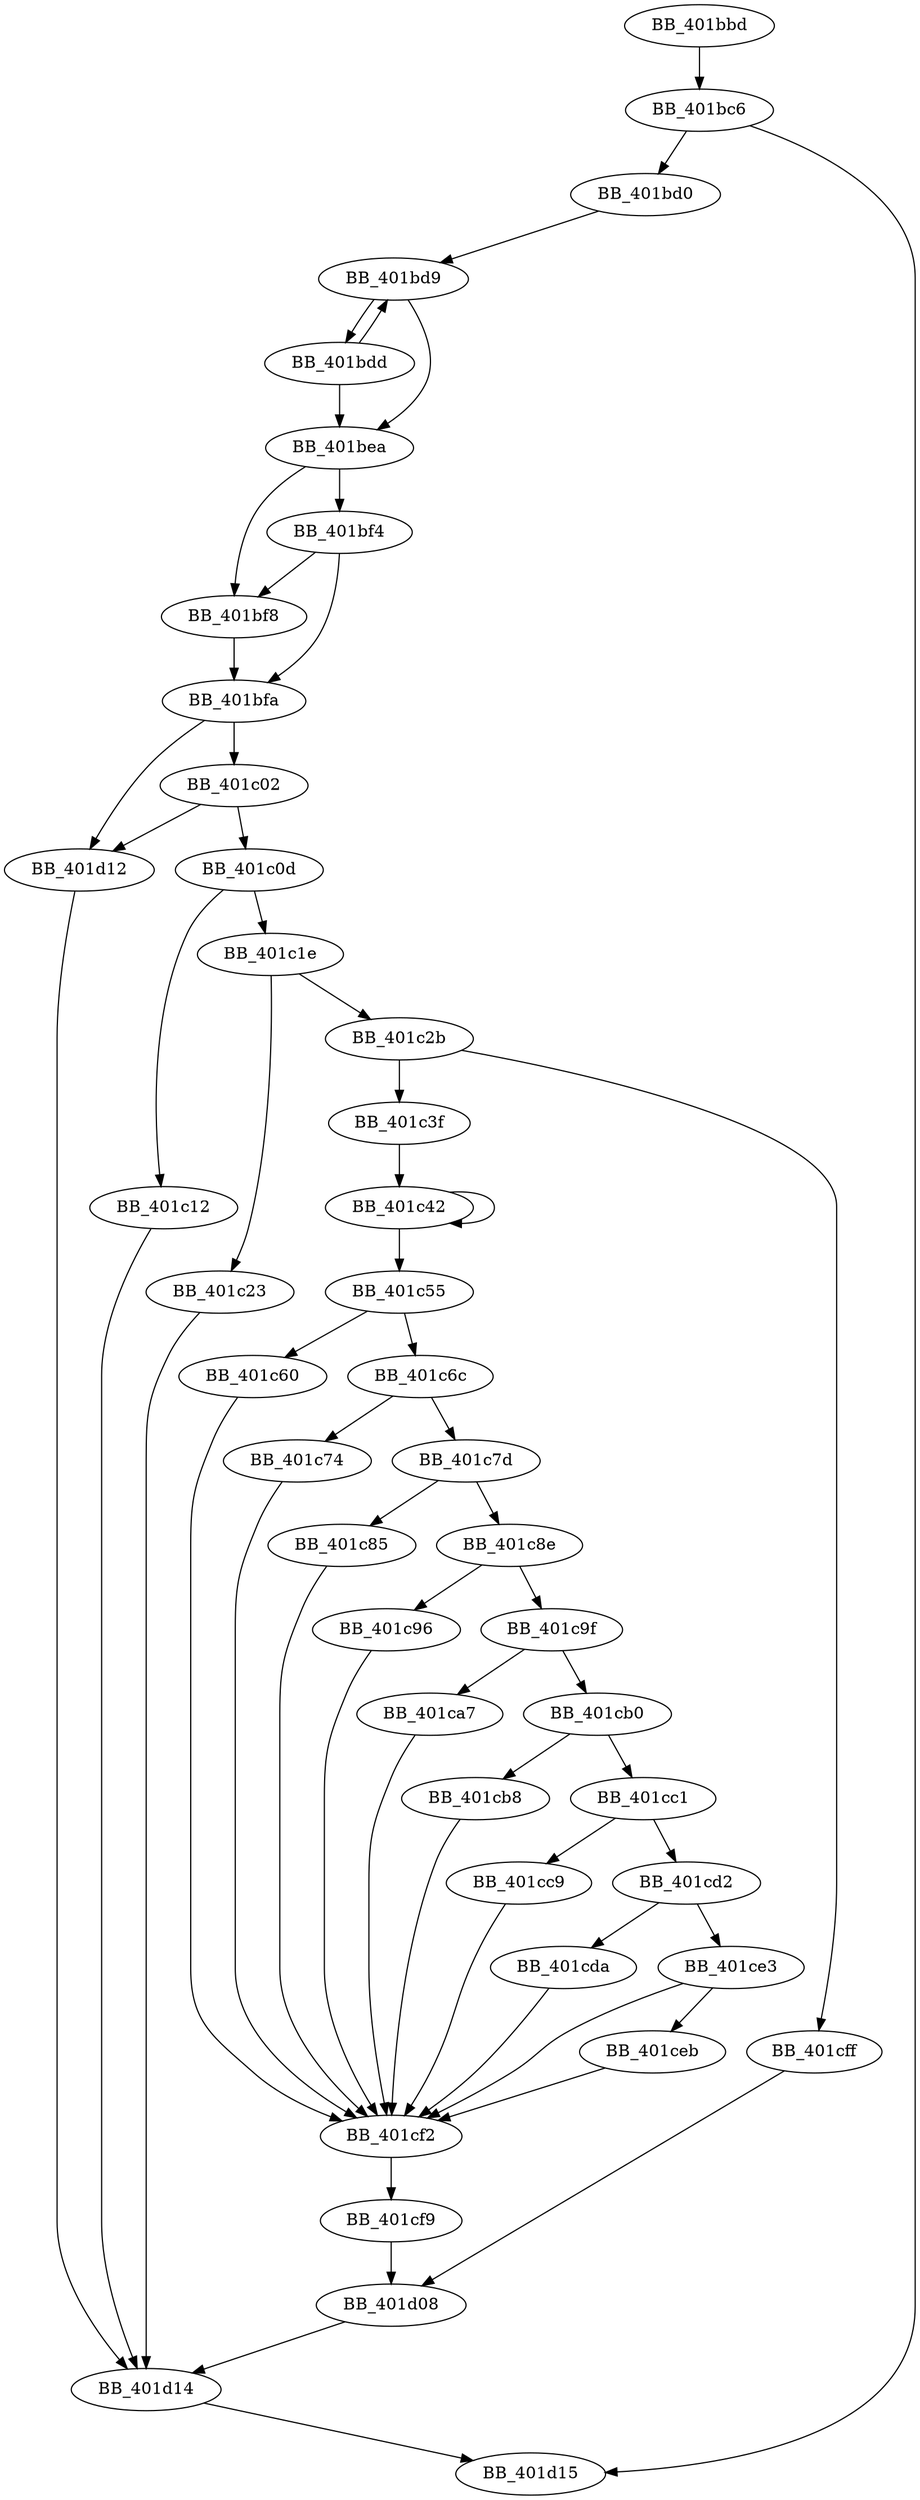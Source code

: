 DiGraph __XcptFilter{
BB_401bbd->BB_401bc6
BB_401bc6->BB_401bd0
BB_401bc6->BB_401d15
BB_401bd0->BB_401bd9
BB_401bd9->BB_401bdd
BB_401bd9->BB_401bea
BB_401bdd->BB_401bd9
BB_401bdd->BB_401bea
BB_401bea->BB_401bf4
BB_401bea->BB_401bf8
BB_401bf4->BB_401bf8
BB_401bf4->BB_401bfa
BB_401bf8->BB_401bfa
BB_401bfa->BB_401c02
BB_401bfa->BB_401d12
BB_401c02->BB_401c0d
BB_401c02->BB_401d12
BB_401c0d->BB_401c12
BB_401c0d->BB_401c1e
BB_401c12->BB_401d14
BB_401c1e->BB_401c23
BB_401c1e->BB_401c2b
BB_401c23->BB_401d14
BB_401c2b->BB_401c3f
BB_401c2b->BB_401cff
BB_401c3f->BB_401c42
BB_401c42->BB_401c42
BB_401c42->BB_401c55
BB_401c55->BB_401c60
BB_401c55->BB_401c6c
BB_401c60->BB_401cf2
BB_401c6c->BB_401c74
BB_401c6c->BB_401c7d
BB_401c74->BB_401cf2
BB_401c7d->BB_401c85
BB_401c7d->BB_401c8e
BB_401c85->BB_401cf2
BB_401c8e->BB_401c96
BB_401c8e->BB_401c9f
BB_401c96->BB_401cf2
BB_401c9f->BB_401ca7
BB_401c9f->BB_401cb0
BB_401ca7->BB_401cf2
BB_401cb0->BB_401cb8
BB_401cb0->BB_401cc1
BB_401cb8->BB_401cf2
BB_401cc1->BB_401cc9
BB_401cc1->BB_401cd2
BB_401cc9->BB_401cf2
BB_401cd2->BB_401cda
BB_401cd2->BB_401ce3
BB_401cda->BB_401cf2
BB_401ce3->BB_401ceb
BB_401ce3->BB_401cf2
BB_401ceb->BB_401cf2
BB_401cf2->BB_401cf9
BB_401cf9->BB_401d08
BB_401cff->BB_401d08
BB_401d08->BB_401d14
BB_401d12->BB_401d14
BB_401d14->BB_401d15
}
